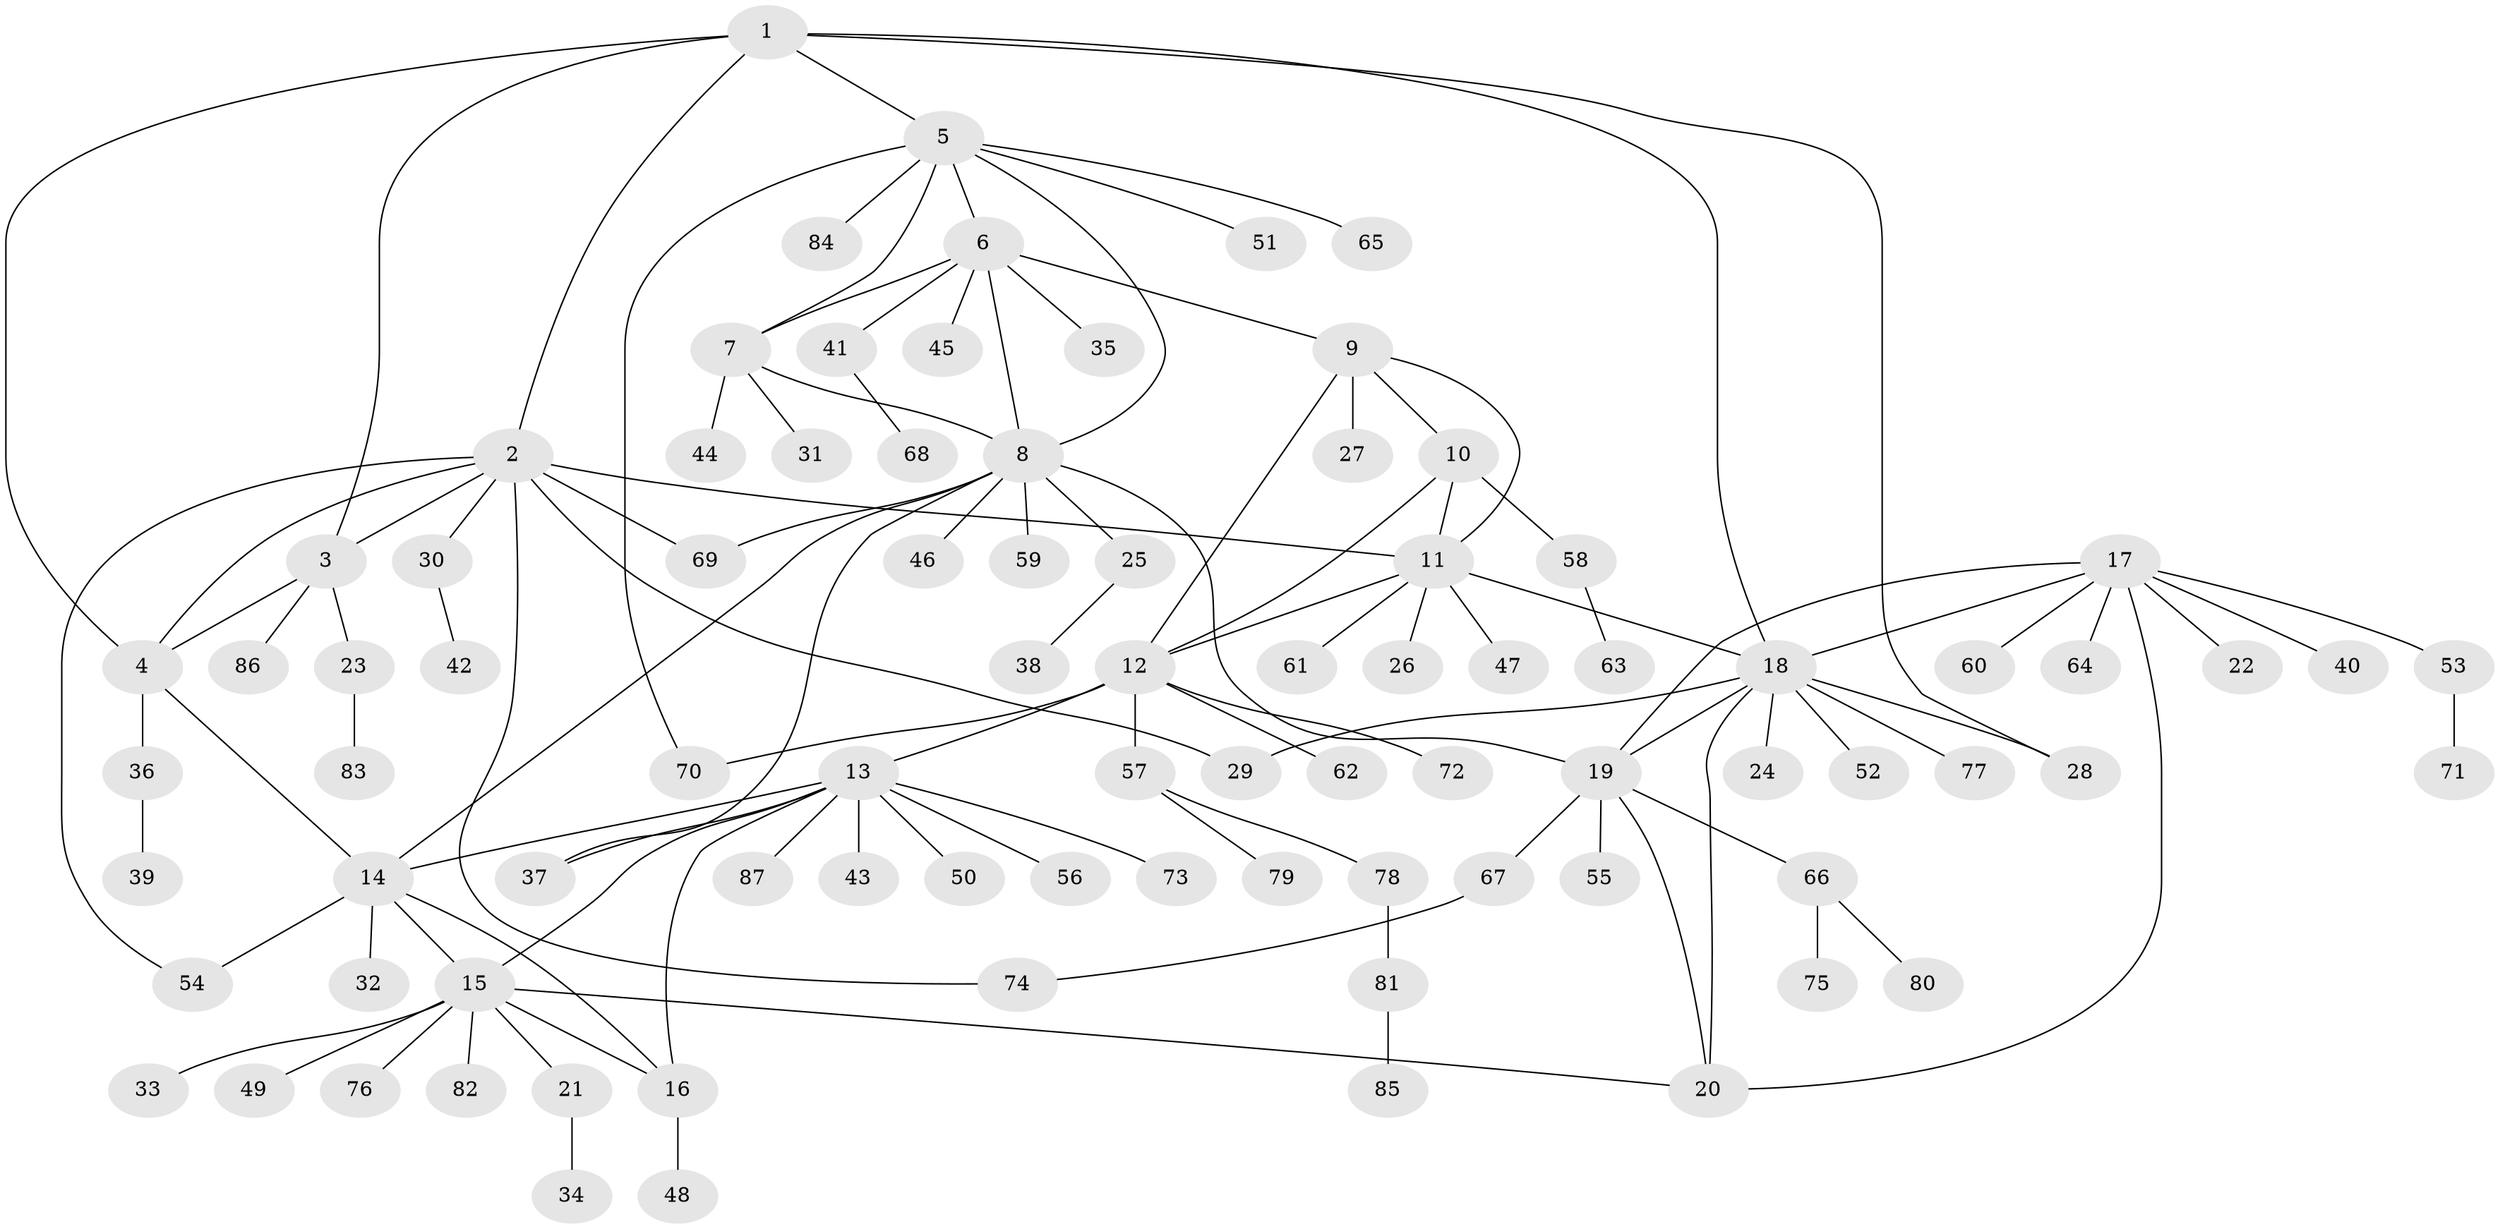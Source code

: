// Generated by graph-tools (version 1.1) at 2025/11/02/27/25 16:11:30]
// undirected, 87 vertices, 114 edges
graph export_dot {
graph [start="1"]
  node [color=gray90,style=filled];
  1;
  2;
  3;
  4;
  5;
  6;
  7;
  8;
  9;
  10;
  11;
  12;
  13;
  14;
  15;
  16;
  17;
  18;
  19;
  20;
  21;
  22;
  23;
  24;
  25;
  26;
  27;
  28;
  29;
  30;
  31;
  32;
  33;
  34;
  35;
  36;
  37;
  38;
  39;
  40;
  41;
  42;
  43;
  44;
  45;
  46;
  47;
  48;
  49;
  50;
  51;
  52;
  53;
  54;
  55;
  56;
  57;
  58;
  59;
  60;
  61;
  62;
  63;
  64;
  65;
  66;
  67;
  68;
  69;
  70;
  71;
  72;
  73;
  74;
  75;
  76;
  77;
  78;
  79;
  80;
  81;
  82;
  83;
  84;
  85;
  86;
  87;
  1 -- 2;
  1 -- 3;
  1 -- 4;
  1 -- 5;
  1 -- 18;
  1 -- 28;
  2 -- 3;
  2 -- 4;
  2 -- 11;
  2 -- 29;
  2 -- 30;
  2 -- 54;
  2 -- 69;
  2 -- 74;
  3 -- 4;
  3 -- 23;
  3 -- 86;
  4 -- 14;
  4 -- 36;
  5 -- 6;
  5 -- 7;
  5 -- 8;
  5 -- 51;
  5 -- 65;
  5 -- 70;
  5 -- 84;
  6 -- 7;
  6 -- 8;
  6 -- 9;
  6 -- 35;
  6 -- 41;
  6 -- 45;
  7 -- 8;
  7 -- 31;
  7 -- 44;
  8 -- 14;
  8 -- 19;
  8 -- 25;
  8 -- 37;
  8 -- 46;
  8 -- 59;
  8 -- 69;
  9 -- 10;
  9 -- 11;
  9 -- 12;
  9 -- 27;
  10 -- 11;
  10 -- 12;
  10 -- 58;
  11 -- 12;
  11 -- 18;
  11 -- 26;
  11 -- 47;
  11 -- 61;
  12 -- 13;
  12 -- 57;
  12 -- 62;
  12 -- 70;
  12 -- 72;
  13 -- 14;
  13 -- 15;
  13 -- 16;
  13 -- 37;
  13 -- 43;
  13 -- 50;
  13 -- 56;
  13 -- 73;
  13 -- 87;
  14 -- 15;
  14 -- 16;
  14 -- 32;
  14 -- 54;
  15 -- 16;
  15 -- 20;
  15 -- 21;
  15 -- 33;
  15 -- 49;
  15 -- 76;
  15 -- 82;
  16 -- 48;
  17 -- 18;
  17 -- 19;
  17 -- 20;
  17 -- 22;
  17 -- 40;
  17 -- 53;
  17 -- 60;
  17 -- 64;
  18 -- 19;
  18 -- 20;
  18 -- 24;
  18 -- 28;
  18 -- 29;
  18 -- 52;
  18 -- 77;
  19 -- 20;
  19 -- 55;
  19 -- 66;
  19 -- 67;
  21 -- 34;
  23 -- 83;
  25 -- 38;
  30 -- 42;
  36 -- 39;
  41 -- 68;
  53 -- 71;
  57 -- 78;
  57 -- 79;
  58 -- 63;
  66 -- 75;
  66 -- 80;
  67 -- 74;
  78 -- 81;
  81 -- 85;
}
